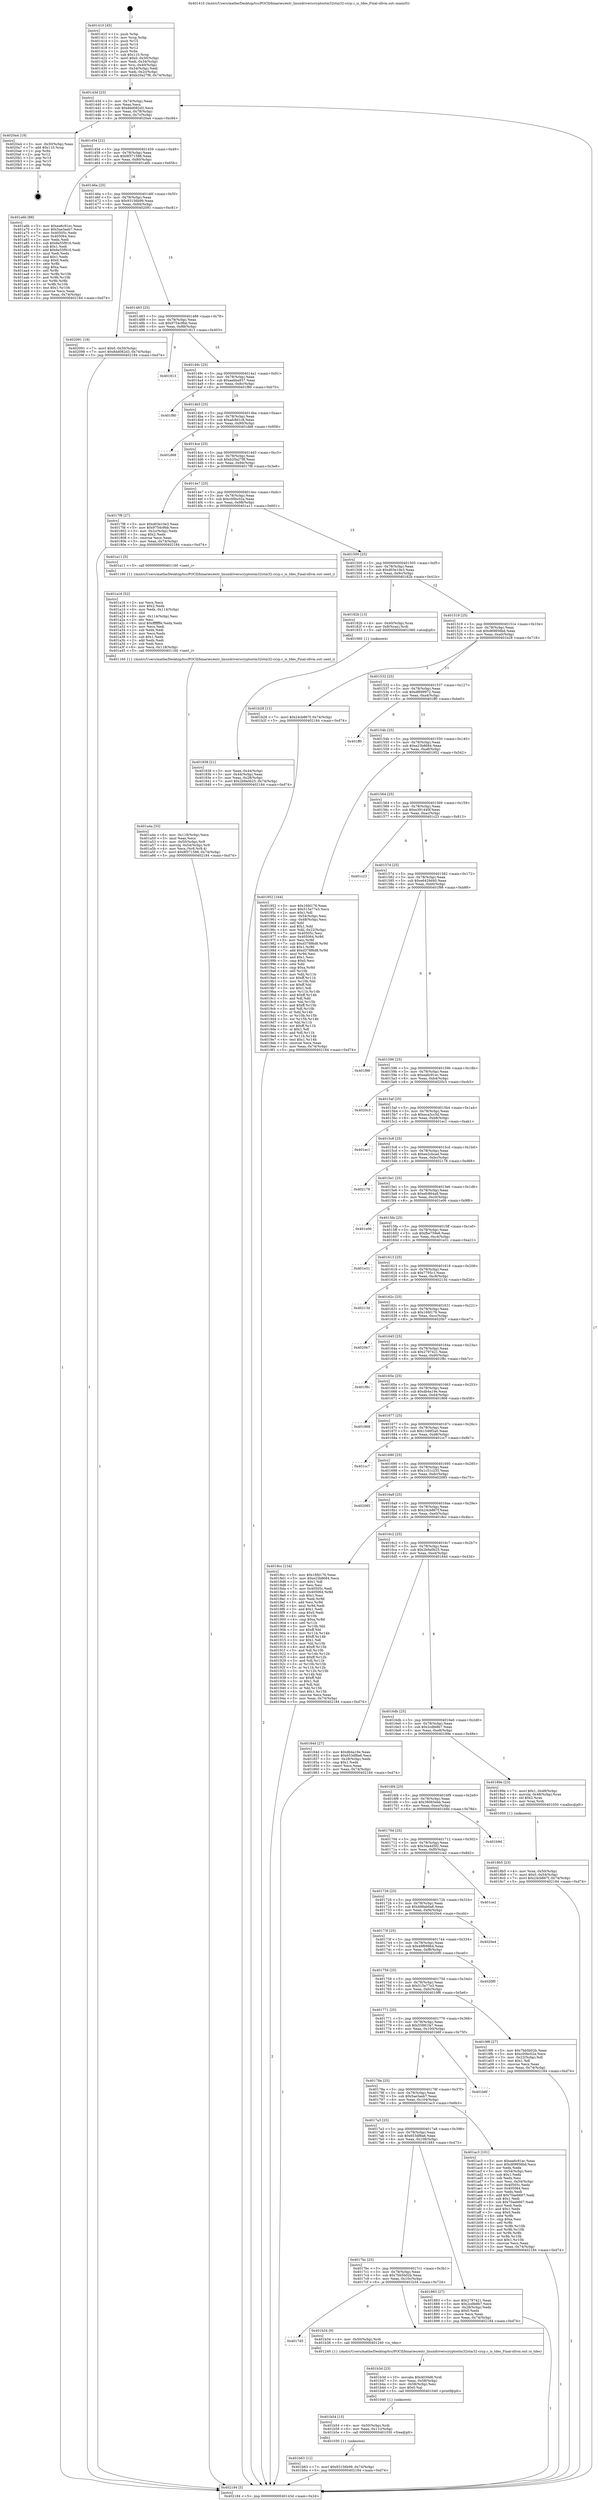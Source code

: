 digraph "0x401410" {
  label = "0x401410 (/mnt/c/Users/mathe/Desktop/tcc/POCII/binaries/extr_linuxdriverscryptostm32stm32-cryp.c_is_tdes_Final-ollvm.out::main(0))"
  labelloc = "t"
  node[shape=record]

  Entry [label="",width=0.3,height=0.3,shape=circle,fillcolor=black,style=filled]
  "0x40143d" [label="{
     0x40143d [23]\l
     | [instrs]\l
     &nbsp;&nbsp;0x40143d \<+3\>: mov -0x74(%rbp),%eax\l
     &nbsp;&nbsp;0x401440 \<+2\>: mov %eax,%ecx\l
     &nbsp;&nbsp;0x401442 \<+6\>: sub $0x8dd082d3,%ecx\l
     &nbsp;&nbsp;0x401448 \<+3\>: mov %eax,-0x78(%rbp)\l
     &nbsp;&nbsp;0x40144b \<+3\>: mov %ecx,-0x7c(%rbp)\l
     &nbsp;&nbsp;0x40144e \<+6\>: je 00000000004020a4 \<main+0xc94\>\l
  }"]
  "0x4020a4" [label="{
     0x4020a4 [19]\l
     | [instrs]\l
     &nbsp;&nbsp;0x4020a4 \<+3\>: mov -0x30(%rbp),%eax\l
     &nbsp;&nbsp;0x4020a7 \<+7\>: add $0x110,%rsp\l
     &nbsp;&nbsp;0x4020ae \<+1\>: pop %rbx\l
     &nbsp;&nbsp;0x4020af \<+2\>: pop %r12\l
     &nbsp;&nbsp;0x4020b1 \<+2\>: pop %r14\l
     &nbsp;&nbsp;0x4020b3 \<+2\>: pop %r15\l
     &nbsp;&nbsp;0x4020b5 \<+1\>: pop %rbp\l
     &nbsp;&nbsp;0x4020b6 \<+1\>: ret\l
  }"]
  "0x401454" [label="{
     0x401454 [22]\l
     | [instrs]\l
     &nbsp;&nbsp;0x401454 \<+5\>: jmp 0000000000401459 \<main+0x49\>\l
     &nbsp;&nbsp;0x401459 \<+3\>: mov -0x78(%rbp),%eax\l
     &nbsp;&nbsp;0x40145c \<+5\>: sub $0x8f371588,%eax\l
     &nbsp;&nbsp;0x401461 \<+3\>: mov %eax,-0x80(%rbp)\l
     &nbsp;&nbsp;0x401464 \<+6\>: je 0000000000401a6b \<main+0x65b\>\l
  }"]
  Exit [label="",width=0.3,height=0.3,shape=circle,fillcolor=black,style=filled,peripheries=2]
  "0x401a6b" [label="{
     0x401a6b [88]\l
     | [instrs]\l
     &nbsp;&nbsp;0x401a6b \<+5\>: mov $0xea6c91ec,%eax\l
     &nbsp;&nbsp;0x401a70 \<+5\>: mov $0x5ae3aeb7,%ecx\l
     &nbsp;&nbsp;0x401a75 \<+7\>: mov 0x40505c,%edx\l
     &nbsp;&nbsp;0x401a7c \<+7\>: mov 0x405064,%esi\l
     &nbsp;&nbsp;0x401a83 \<+2\>: mov %edx,%edi\l
     &nbsp;&nbsp;0x401a85 \<+6\>: sub $0x6e55f916,%edi\l
     &nbsp;&nbsp;0x401a8b \<+3\>: sub $0x1,%edi\l
     &nbsp;&nbsp;0x401a8e \<+6\>: add $0x6e55f916,%edi\l
     &nbsp;&nbsp;0x401a94 \<+3\>: imul %edi,%edx\l
     &nbsp;&nbsp;0x401a97 \<+3\>: and $0x1,%edx\l
     &nbsp;&nbsp;0x401a9a \<+3\>: cmp $0x0,%edx\l
     &nbsp;&nbsp;0x401a9d \<+4\>: sete %r8b\l
     &nbsp;&nbsp;0x401aa1 \<+3\>: cmp $0xa,%esi\l
     &nbsp;&nbsp;0x401aa4 \<+4\>: setl %r9b\l
     &nbsp;&nbsp;0x401aa8 \<+3\>: mov %r8b,%r10b\l
     &nbsp;&nbsp;0x401aab \<+3\>: and %r9b,%r10b\l
     &nbsp;&nbsp;0x401aae \<+3\>: xor %r9b,%r8b\l
     &nbsp;&nbsp;0x401ab1 \<+3\>: or %r8b,%r10b\l
     &nbsp;&nbsp;0x401ab4 \<+4\>: test $0x1,%r10b\l
     &nbsp;&nbsp;0x401ab8 \<+3\>: cmovne %ecx,%eax\l
     &nbsp;&nbsp;0x401abb \<+3\>: mov %eax,-0x74(%rbp)\l
     &nbsp;&nbsp;0x401abe \<+5\>: jmp 0000000000402184 \<main+0xd74\>\l
  }"]
  "0x40146a" [label="{
     0x40146a [25]\l
     | [instrs]\l
     &nbsp;&nbsp;0x40146a \<+5\>: jmp 000000000040146f \<main+0x5f\>\l
     &nbsp;&nbsp;0x40146f \<+3\>: mov -0x78(%rbp),%eax\l
     &nbsp;&nbsp;0x401472 \<+5\>: sub $0x93156b99,%eax\l
     &nbsp;&nbsp;0x401477 \<+6\>: mov %eax,-0x84(%rbp)\l
     &nbsp;&nbsp;0x40147d \<+6\>: je 0000000000402091 \<main+0xc81\>\l
  }"]
  "0x401b63" [label="{
     0x401b63 [12]\l
     | [instrs]\l
     &nbsp;&nbsp;0x401b63 \<+7\>: movl $0x93156b99,-0x74(%rbp)\l
     &nbsp;&nbsp;0x401b6a \<+5\>: jmp 0000000000402184 \<main+0xd74\>\l
  }"]
  "0x402091" [label="{
     0x402091 [19]\l
     | [instrs]\l
     &nbsp;&nbsp;0x402091 \<+7\>: movl $0x0,-0x30(%rbp)\l
     &nbsp;&nbsp;0x402098 \<+7\>: movl $0x8dd082d3,-0x74(%rbp)\l
     &nbsp;&nbsp;0x40209f \<+5\>: jmp 0000000000402184 \<main+0xd74\>\l
  }"]
  "0x401483" [label="{
     0x401483 [25]\l
     | [instrs]\l
     &nbsp;&nbsp;0x401483 \<+5\>: jmp 0000000000401488 \<main+0x78\>\l
     &nbsp;&nbsp;0x401488 \<+3\>: mov -0x78(%rbp),%eax\l
     &nbsp;&nbsp;0x40148b \<+5\>: sub $0x9754c9bb,%eax\l
     &nbsp;&nbsp;0x401490 \<+6\>: mov %eax,-0x88(%rbp)\l
     &nbsp;&nbsp;0x401496 \<+6\>: je 0000000000401813 \<main+0x403\>\l
  }"]
  "0x401b54" [label="{
     0x401b54 [15]\l
     | [instrs]\l
     &nbsp;&nbsp;0x401b54 \<+4\>: mov -0x50(%rbp),%rdi\l
     &nbsp;&nbsp;0x401b58 \<+6\>: mov %eax,-0x11c(%rbp)\l
     &nbsp;&nbsp;0x401b5e \<+5\>: call 0000000000401030 \<free@plt\>\l
     | [calls]\l
     &nbsp;&nbsp;0x401030 \{1\} (unknown)\l
  }"]
  "0x401813" [label="{
     0x401813\l
  }", style=dashed]
  "0x40149c" [label="{
     0x40149c [25]\l
     | [instrs]\l
     &nbsp;&nbsp;0x40149c \<+5\>: jmp 00000000004014a1 \<main+0x91\>\l
     &nbsp;&nbsp;0x4014a1 \<+3\>: mov -0x78(%rbp),%eax\l
     &nbsp;&nbsp;0x4014a4 \<+5\>: sub $0xaebba937,%eax\l
     &nbsp;&nbsp;0x4014a9 \<+6\>: mov %eax,-0x8c(%rbp)\l
     &nbsp;&nbsp;0x4014af \<+6\>: je 0000000000401f80 \<main+0xb70\>\l
  }"]
  "0x401b3d" [label="{
     0x401b3d [23]\l
     | [instrs]\l
     &nbsp;&nbsp;0x401b3d \<+10\>: movabs $0x4030d6,%rdi\l
     &nbsp;&nbsp;0x401b47 \<+3\>: mov %eax,-0x58(%rbp)\l
     &nbsp;&nbsp;0x401b4a \<+3\>: mov -0x58(%rbp),%esi\l
     &nbsp;&nbsp;0x401b4d \<+2\>: mov $0x0,%al\l
     &nbsp;&nbsp;0x401b4f \<+5\>: call 0000000000401040 \<printf@plt\>\l
     | [calls]\l
     &nbsp;&nbsp;0x401040 \{1\} (unknown)\l
  }"]
  "0x401f80" [label="{
     0x401f80\l
  }", style=dashed]
  "0x4014b5" [label="{
     0x4014b5 [25]\l
     | [instrs]\l
     &nbsp;&nbsp;0x4014b5 \<+5\>: jmp 00000000004014ba \<main+0xaa\>\l
     &nbsp;&nbsp;0x4014ba \<+3\>: mov -0x78(%rbp),%eax\l
     &nbsp;&nbsp;0x4014bd \<+5\>: sub $0xafc8d1c8,%eax\l
     &nbsp;&nbsp;0x4014c2 \<+6\>: mov %eax,-0x90(%rbp)\l
     &nbsp;&nbsp;0x4014c8 \<+6\>: je 0000000000401d68 \<main+0x958\>\l
  }"]
  "0x4017d5" [label="{
     0x4017d5\l
  }", style=dashed]
  "0x401d68" [label="{
     0x401d68\l
  }", style=dashed]
  "0x4014ce" [label="{
     0x4014ce [25]\l
     | [instrs]\l
     &nbsp;&nbsp;0x4014ce \<+5\>: jmp 00000000004014d3 \<main+0xc3\>\l
     &nbsp;&nbsp;0x4014d3 \<+3\>: mov -0x78(%rbp),%eax\l
     &nbsp;&nbsp;0x4014d6 \<+5\>: sub $0xb20a27f8,%eax\l
     &nbsp;&nbsp;0x4014db \<+6\>: mov %eax,-0x94(%rbp)\l
     &nbsp;&nbsp;0x4014e1 \<+6\>: je 00000000004017f8 \<main+0x3e8\>\l
  }"]
  "0x401b34" [label="{
     0x401b34 [9]\l
     | [instrs]\l
     &nbsp;&nbsp;0x401b34 \<+4\>: mov -0x50(%rbp),%rdi\l
     &nbsp;&nbsp;0x401b38 \<+5\>: call 0000000000401240 \<is_tdes\>\l
     | [calls]\l
     &nbsp;&nbsp;0x401240 \{1\} (/mnt/c/Users/mathe/Desktop/tcc/POCII/binaries/extr_linuxdriverscryptostm32stm32-cryp.c_is_tdes_Final-ollvm.out::is_tdes)\l
  }"]
  "0x4017f8" [label="{
     0x4017f8 [27]\l
     | [instrs]\l
     &nbsp;&nbsp;0x4017f8 \<+5\>: mov $0xd03e10e3,%eax\l
     &nbsp;&nbsp;0x4017fd \<+5\>: mov $0x9754c9bb,%ecx\l
     &nbsp;&nbsp;0x401802 \<+3\>: mov -0x2c(%rbp),%edx\l
     &nbsp;&nbsp;0x401805 \<+3\>: cmp $0x2,%edx\l
     &nbsp;&nbsp;0x401808 \<+3\>: cmovne %ecx,%eax\l
     &nbsp;&nbsp;0x40180b \<+3\>: mov %eax,-0x74(%rbp)\l
     &nbsp;&nbsp;0x40180e \<+5\>: jmp 0000000000402184 \<main+0xd74\>\l
  }"]
  "0x4014e7" [label="{
     0x4014e7 [25]\l
     | [instrs]\l
     &nbsp;&nbsp;0x4014e7 \<+5\>: jmp 00000000004014ec \<main+0xdc\>\l
     &nbsp;&nbsp;0x4014ec \<+3\>: mov -0x78(%rbp),%eax\l
     &nbsp;&nbsp;0x4014ef \<+5\>: sub $0xc00bc02a,%eax\l
     &nbsp;&nbsp;0x4014f4 \<+6\>: mov %eax,-0x98(%rbp)\l
     &nbsp;&nbsp;0x4014fa \<+6\>: je 0000000000401a11 \<main+0x601\>\l
  }"]
  "0x402184" [label="{
     0x402184 [5]\l
     | [instrs]\l
     &nbsp;&nbsp;0x402184 \<+5\>: jmp 000000000040143d \<main+0x2d\>\l
  }"]
  "0x401410" [label="{
     0x401410 [45]\l
     | [instrs]\l
     &nbsp;&nbsp;0x401410 \<+1\>: push %rbp\l
     &nbsp;&nbsp;0x401411 \<+3\>: mov %rsp,%rbp\l
     &nbsp;&nbsp;0x401414 \<+2\>: push %r15\l
     &nbsp;&nbsp;0x401416 \<+2\>: push %r14\l
     &nbsp;&nbsp;0x401418 \<+2\>: push %r12\l
     &nbsp;&nbsp;0x40141a \<+1\>: push %rbx\l
     &nbsp;&nbsp;0x40141b \<+7\>: sub $0x110,%rsp\l
     &nbsp;&nbsp;0x401422 \<+7\>: movl $0x0,-0x30(%rbp)\l
     &nbsp;&nbsp;0x401429 \<+3\>: mov %edi,-0x34(%rbp)\l
     &nbsp;&nbsp;0x40142c \<+4\>: mov %rsi,-0x40(%rbp)\l
     &nbsp;&nbsp;0x401430 \<+3\>: mov -0x34(%rbp),%edi\l
     &nbsp;&nbsp;0x401433 \<+3\>: mov %edi,-0x2c(%rbp)\l
     &nbsp;&nbsp;0x401436 \<+7\>: movl $0xb20a27f8,-0x74(%rbp)\l
  }"]
  "0x401a4a" [label="{
     0x401a4a [33]\l
     | [instrs]\l
     &nbsp;&nbsp;0x401a4a \<+6\>: mov -0x118(%rbp),%ecx\l
     &nbsp;&nbsp;0x401a50 \<+3\>: imul %eax,%ecx\l
     &nbsp;&nbsp;0x401a53 \<+4\>: mov -0x50(%rbp),%r8\l
     &nbsp;&nbsp;0x401a57 \<+4\>: movslq -0x54(%rbp),%r9\l
     &nbsp;&nbsp;0x401a5b \<+4\>: mov %ecx,(%r8,%r9,4)\l
     &nbsp;&nbsp;0x401a5f \<+7\>: movl $0x8f371588,-0x74(%rbp)\l
     &nbsp;&nbsp;0x401a66 \<+5\>: jmp 0000000000402184 \<main+0xd74\>\l
  }"]
  "0x401a11" [label="{
     0x401a11 [5]\l
     | [instrs]\l
     &nbsp;&nbsp;0x401a11 \<+5\>: call 0000000000401160 \<next_i\>\l
     | [calls]\l
     &nbsp;&nbsp;0x401160 \{1\} (/mnt/c/Users/mathe/Desktop/tcc/POCII/binaries/extr_linuxdriverscryptostm32stm32-cryp.c_is_tdes_Final-ollvm.out::next_i)\l
  }"]
  "0x401500" [label="{
     0x401500 [25]\l
     | [instrs]\l
     &nbsp;&nbsp;0x401500 \<+5\>: jmp 0000000000401505 \<main+0xf5\>\l
     &nbsp;&nbsp;0x401505 \<+3\>: mov -0x78(%rbp),%eax\l
     &nbsp;&nbsp;0x401508 \<+5\>: sub $0xd03e10e3,%eax\l
     &nbsp;&nbsp;0x40150d \<+6\>: mov %eax,-0x9c(%rbp)\l
     &nbsp;&nbsp;0x401513 \<+6\>: je 000000000040182b \<main+0x41b\>\l
  }"]
  "0x401a16" [label="{
     0x401a16 [52]\l
     | [instrs]\l
     &nbsp;&nbsp;0x401a16 \<+2\>: xor %ecx,%ecx\l
     &nbsp;&nbsp;0x401a18 \<+5\>: mov $0x2,%edx\l
     &nbsp;&nbsp;0x401a1d \<+6\>: mov %edx,-0x114(%rbp)\l
     &nbsp;&nbsp;0x401a23 \<+1\>: cltd\l
     &nbsp;&nbsp;0x401a24 \<+6\>: mov -0x114(%rbp),%esi\l
     &nbsp;&nbsp;0x401a2a \<+2\>: idiv %esi\l
     &nbsp;&nbsp;0x401a2c \<+6\>: imul $0xfffffffe,%edx,%edx\l
     &nbsp;&nbsp;0x401a32 \<+2\>: mov %ecx,%edi\l
     &nbsp;&nbsp;0x401a34 \<+2\>: sub %edx,%edi\l
     &nbsp;&nbsp;0x401a36 \<+2\>: mov %ecx,%edx\l
     &nbsp;&nbsp;0x401a38 \<+3\>: sub $0x1,%edx\l
     &nbsp;&nbsp;0x401a3b \<+2\>: add %edx,%edi\l
     &nbsp;&nbsp;0x401a3d \<+2\>: sub %edi,%ecx\l
     &nbsp;&nbsp;0x401a3f \<+6\>: mov %ecx,-0x118(%rbp)\l
     &nbsp;&nbsp;0x401a45 \<+5\>: call 0000000000401160 \<next_i\>\l
     | [calls]\l
     &nbsp;&nbsp;0x401160 \{1\} (/mnt/c/Users/mathe/Desktop/tcc/POCII/binaries/extr_linuxdriverscryptostm32stm32-cryp.c_is_tdes_Final-ollvm.out::next_i)\l
  }"]
  "0x40182b" [label="{
     0x40182b [13]\l
     | [instrs]\l
     &nbsp;&nbsp;0x40182b \<+4\>: mov -0x40(%rbp),%rax\l
     &nbsp;&nbsp;0x40182f \<+4\>: mov 0x8(%rax),%rdi\l
     &nbsp;&nbsp;0x401833 \<+5\>: call 0000000000401060 \<atoi@plt\>\l
     | [calls]\l
     &nbsp;&nbsp;0x401060 \{1\} (unknown)\l
  }"]
  "0x401519" [label="{
     0x401519 [25]\l
     | [instrs]\l
     &nbsp;&nbsp;0x401519 \<+5\>: jmp 000000000040151e \<main+0x10e\>\l
     &nbsp;&nbsp;0x40151e \<+3\>: mov -0x78(%rbp),%eax\l
     &nbsp;&nbsp;0x401521 \<+5\>: sub $0xd69856bd,%eax\l
     &nbsp;&nbsp;0x401526 \<+6\>: mov %eax,-0xa0(%rbp)\l
     &nbsp;&nbsp;0x40152c \<+6\>: je 0000000000401b28 \<main+0x718\>\l
  }"]
  "0x401838" [label="{
     0x401838 [21]\l
     | [instrs]\l
     &nbsp;&nbsp;0x401838 \<+3\>: mov %eax,-0x44(%rbp)\l
     &nbsp;&nbsp;0x40183b \<+3\>: mov -0x44(%rbp),%eax\l
     &nbsp;&nbsp;0x40183e \<+3\>: mov %eax,-0x28(%rbp)\l
     &nbsp;&nbsp;0x401841 \<+7\>: movl $0x2b9a0b25,-0x74(%rbp)\l
     &nbsp;&nbsp;0x401848 \<+5\>: jmp 0000000000402184 \<main+0xd74\>\l
  }"]
  "0x4018b5" [label="{
     0x4018b5 [23]\l
     | [instrs]\l
     &nbsp;&nbsp;0x4018b5 \<+4\>: mov %rax,-0x50(%rbp)\l
     &nbsp;&nbsp;0x4018b9 \<+7\>: movl $0x0,-0x54(%rbp)\l
     &nbsp;&nbsp;0x4018c0 \<+7\>: movl $0x24cb867f,-0x74(%rbp)\l
     &nbsp;&nbsp;0x4018c7 \<+5\>: jmp 0000000000402184 \<main+0xd74\>\l
  }"]
  "0x401b28" [label="{
     0x401b28 [12]\l
     | [instrs]\l
     &nbsp;&nbsp;0x401b28 \<+7\>: movl $0x24cb867f,-0x74(%rbp)\l
     &nbsp;&nbsp;0x401b2f \<+5\>: jmp 0000000000402184 \<main+0xd74\>\l
  }"]
  "0x401532" [label="{
     0x401532 [25]\l
     | [instrs]\l
     &nbsp;&nbsp;0x401532 \<+5\>: jmp 0000000000401537 \<main+0x127\>\l
     &nbsp;&nbsp;0x401537 \<+3\>: mov -0x78(%rbp),%eax\l
     &nbsp;&nbsp;0x40153a \<+5\>: sub $0xdf699972,%eax\l
     &nbsp;&nbsp;0x40153f \<+6\>: mov %eax,-0xa4(%rbp)\l
     &nbsp;&nbsp;0x401545 \<+6\>: je 0000000000401ff0 \<main+0xbe0\>\l
  }"]
  "0x4017bc" [label="{
     0x4017bc [25]\l
     | [instrs]\l
     &nbsp;&nbsp;0x4017bc \<+5\>: jmp 00000000004017c1 \<main+0x3b1\>\l
     &nbsp;&nbsp;0x4017c1 \<+3\>: mov -0x78(%rbp),%eax\l
     &nbsp;&nbsp;0x4017c4 \<+5\>: sub $0x7bb5b02b,%eax\l
     &nbsp;&nbsp;0x4017c9 \<+6\>: mov %eax,-0x10c(%rbp)\l
     &nbsp;&nbsp;0x4017cf \<+6\>: je 0000000000401b34 \<main+0x724\>\l
  }"]
  "0x401ff0" [label="{
     0x401ff0\l
  }", style=dashed]
  "0x40154b" [label="{
     0x40154b [25]\l
     | [instrs]\l
     &nbsp;&nbsp;0x40154b \<+5\>: jmp 0000000000401550 \<main+0x140\>\l
     &nbsp;&nbsp;0x401550 \<+3\>: mov -0x78(%rbp),%eax\l
     &nbsp;&nbsp;0x401553 \<+5\>: sub $0xe23b8684,%eax\l
     &nbsp;&nbsp;0x401558 \<+6\>: mov %eax,-0xa8(%rbp)\l
     &nbsp;&nbsp;0x40155e \<+6\>: je 0000000000401952 \<main+0x542\>\l
  }"]
  "0x401883" [label="{
     0x401883 [27]\l
     | [instrs]\l
     &nbsp;&nbsp;0x401883 \<+5\>: mov $0x2797421,%eax\l
     &nbsp;&nbsp;0x401888 \<+5\>: mov $0x2cdfe8b7,%ecx\l
     &nbsp;&nbsp;0x40188d \<+3\>: mov -0x28(%rbp),%edx\l
     &nbsp;&nbsp;0x401890 \<+3\>: cmp $0x0,%edx\l
     &nbsp;&nbsp;0x401893 \<+3\>: cmove %ecx,%eax\l
     &nbsp;&nbsp;0x401896 \<+3\>: mov %eax,-0x74(%rbp)\l
     &nbsp;&nbsp;0x401899 \<+5\>: jmp 0000000000402184 \<main+0xd74\>\l
  }"]
  "0x401952" [label="{
     0x401952 [164]\l
     | [instrs]\l
     &nbsp;&nbsp;0x401952 \<+5\>: mov $0x16fd176,%eax\l
     &nbsp;&nbsp;0x401957 \<+5\>: mov $0x515e77e3,%ecx\l
     &nbsp;&nbsp;0x40195c \<+2\>: mov $0x1,%dl\l
     &nbsp;&nbsp;0x40195e \<+3\>: mov -0x54(%rbp),%esi\l
     &nbsp;&nbsp;0x401961 \<+3\>: cmp -0x48(%rbp),%esi\l
     &nbsp;&nbsp;0x401964 \<+4\>: setl %dil\l
     &nbsp;&nbsp;0x401968 \<+4\>: and $0x1,%dil\l
     &nbsp;&nbsp;0x40196c \<+4\>: mov %dil,-0x22(%rbp)\l
     &nbsp;&nbsp;0x401970 \<+7\>: mov 0x40505c,%esi\l
     &nbsp;&nbsp;0x401977 \<+8\>: mov 0x405064,%r8d\l
     &nbsp;&nbsp;0x40197f \<+3\>: mov %esi,%r9d\l
     &nbsp;&nbsp;0x401982 \<+7\>: sub $0xd378f6d8,%r9d\l
     &nbsp;&nbsp;0x401989 \<+4\>: sub $0x1,%r9d\l
     &nbsp;&nbsp;0x40198d \<+7\>: add $0xd378f6d8,%r9d\l
     &nbsp;&nbsp;0x401994 \<+4\>: imul %r9d,%esi\l
     &nbsp;&nbsp;0x401998 \<+3\>: and $0x1,%esi\l
     &nbsp;&nbsp;0x40199b \<+3\>: cmp $0x0,%esi\l
     &nbsp;&nbsp;0x40199e \<+4\>: sete %dil\l
     &nbsp;&nbsp;0x4019a2 \<+4\>: cmp $0xa,%r8d\l
     &nbsp;&nbsp;0x4019a6 \<+4\>: setl %r10b\l
     &nbsp;&nbsp;0x4019aa \<+3\>: mov %dil,%r11b\l
     &nbsp;&nbsp;0x4019ad \<+4\>: xor $0xff,%r11b\l
     &nbsp;&nbsp;0x4019b1 \<+3\>: mov %r10b,%bl\l
     &nbsp;&nbsp;0x4019b4 \<+3\>: xor $0xff,%bl\l
     &nbsp;&nbsp;0x4019b7 \<+3\>: xor $0x1,%dl\l
     &nbsp;&nbsp;0x4019ba \<+3\>: mov %r11b,%r14b\l
     &nbsp;&nbsp;0x4019bd \<+4\>: and $0xff,%r14b\l
     &nbsp;&nbsp;0x4019c1 \<+3\>: and %dl,%dil\l
     &nbsp;&nbsp;0x4019c4 \<+3\>: mov %bl,%r15b\l
     &nbsp;&nbsp;0x4019c7 \<+4\>: and $0xff,%r15b\l
     &nbsp;&nbsp;0x4019cb \<+3\>: and %dl,%r10b\l
     &nbsp;&nbsp;0x4019ce \<+3\>: or %dil,%r14b\l
     &nbsp;&nbsp;0x4019d1 \<+3\>: or %r10b,%r15b\l
     &nbsp;&nbsp;0x4019d4 \<+3\>: xor %r15b,%r14b\l
     &nbsp;&nbsp;0x4019d7 \<+3\>: or %bl,%r11b\l
     &nbsp;&nbsp;0x4019da \<+4\>: xor $0xff,%r11b\l
     &nbsp;&nbsp;0x4019de \<+3\>: or $0x1,%dl\l
     &nbsp;&nbsp;0x4019e1 \<+3\>: and %dl,%r11b\l
     &nbsp;&nbsp;0x4019e4 \<+3\>: or %r11b,%r14b\l
     &nbsp;&nbsp;0x4019e7 \<+4\>: test $0x1,%r14b\l
     &nbsp;&nbsp;0x4019eb \<+3\>: cmovne %ecx,%eax\l
     &nbsp;&nbsp;0x4019ee \<+3\>: mov %eax,-0x74(%rbp)\l
     &nbsp;&nbsp;0x4019f1 \<+5\>: jmp 0000000000402184 \<main+0xd74\>\l
  }"]
  "0x401564" [label="{
     0x401564 [25]\l
     | [instrs]\l
     &nbsp;&nbsp;0x401564 \<+5\>: jmp 0000000000401569 \<main+0x159\>\l
     &nbsp;&nbsp;0x401569 \<+3\>: mov -0x78(%rbp),%eax\l
     &nbsp;&nbsp;0x40156c \<+5\>: sub $0xe391440f,%eax\l
     &nbsp;&nbsp;0x401571 \<+6\>: mov %eax,-0xac(%rbp)\l
     &nbsp;&nbsp;0x401577 \<+6\>: je 0000000000401c23 \<main+0x813\>\l
  }"]
  "0x4017a3" [label="{
     0x4017a3 [25]\l
     | [instrs]\l
     &nbsp;&nbsp;0x4017a3 \<+5\>: jmp 00000000004017a8 \<main+0x398\>\l
     &nbsp;&nbsp;0x4017a8 \<+3\>: mov -0x78(%rbp),%eax\l
     &nbsp;&nbsp;0x4017ab \<+5\>: sub $0x653df8a6,%eax\l
     &nbsp;&nbsp;0x4017b0 \<+6\>: mov %eax,-0x108(%rbp)\l
     &nbsp;&nbsp;0x4017b6 \<+6\>: je 0000000000401883 \<main+0x473\>\l
  }"]
  "0x401c23" [label="{
     0x401c23\l
  }", style=dashed]
  "0x40157d" [label="{
     0x40157d [25]\l
     | [instrs]\l
     &nbsp;&nbsp;0x40157d \<+5\>: jmp 0000000000401582 \<main+0x172\>\l
     &nbsp;&nbsp;0x401582 \<+3\>: mov -0x78(%rbp),%eax\l
     &nbsp;&nbsp;0x401585 \<+5\>: sub $0xe6429d40,%eax\l
     &nbsp;&nbsp;0x40158a \<+6\>: mov %eax,-0xb0(%rbp)\l
     &nbsp;&nbsp;0x401590 \<+6\>: je 0000000000401f98 \<main+0xb88\>\l
  }"]
  "0x401ac3" [label="{
     0x401ac3 [101]\l
     | [instrs]\l
     &nbsp;&nbsp;0x401ac3 \<+5\>: mov $0xea6c91ec,%eax\l
     &nbsp;&nbsp;0x401ac8 \<+5\>: mov $0xd69856bd,%ecx\l
     &nbsp;&nbsp;0x401acd \<+2\>: xor %edx,%edx\l
     &nbsp;&nbsp;0x401acf \<+3\>: mov -0x54(%rbp),%esi\l
     &nbsp;&nbsp;0x401ad2 \<+3\>: sub $0x1,%edx\l
     &nbsp;&nbsp;0x401ad5 \<+2\>: sub %edx,%esi\l
     &nbsp;&nbsp;0x401ad7 \<+3\>: mov %esi,-0x54(%rbp)\l
     &nbsp;&nbsp;0x401ada \<+7\>: mov 0x40505c,%edx\l
     &nbsp;&nbsp;0x401ae1 \<+7\>: mov 0x405064,%esi\l
     &nbsp;&nbsp;0x401ae8 \<+2\>: mov %edx,%edi\l
     &nbsp;&nbsp;0x401aea \<+6\>: add $0x70aeb667,%edi\l
     &nbsp;&nbsp;0x401af0 \<+3\>: sub $0x1,%edi\l
     &nbsp;&nbsp;0x401af3 \<+6\>: sub $0x70aeb667,%edi\l
     &nbsp;&nbsp;0x401af9 \<+3\>: imul %edi,%edx\l
     &nbsp;&nbsp;0x401afc \<+3\>: and $0x1,%edx\l
     &nbsp;&nbsp;0x401aff \<+3\>: cmp $0x0,%edx\l
     &nbsp;&nbsp;0x401b02 \<+4\>: sete %r8b\l
     &nbsp;&nbsp;0x401b06 \<+3\>: cmp $0xa,%esi\l
     &nbsp;&nbsp;0x401b09 \<+4\>: setl %r9b\l
     &nbsp;&nbsp;0x401b0d \<+3\>: mov %r8b,%r10b\l
     &nbsp;&nbsp;0x401b10 \<+3\>: and %r9b,%r10b\l
     &nbsp;&nbsp;0x401b13 \<+3\>: xor %r9b,%r8b\l
     &nbsp;&nbsp;0x401b16 \<+3\>: or %r8b,%r10b\l
     &nbsp;&nbsp;0x401b19 \<+4\>: test $0x1,%r10b\l
     &nbsp;&nbsp;0x401b1d \<+3\>: cmovne %ecx,%eax\l
     &nbsp;&nbsp;0x401b20 \<+3\>: mov %eax,-0x74(%rbp)\l
     &nbsp;&nbsp;0x401b23 \<+5\>: jmp 0000000000402184 \<main+0xd74\>\l
  }"]
  "0x401f98" [label="{
     0x401f98\l
  }", style=dashed]
  "0x401596" [label="{
     0x401596 [25]\l
     | [instrs]\l
     &nbsp;&nbsp;0x401596 \<+5\>: jmp 000000000040159b \<main+0x18b\>\l
     &nbsp;&nbsp;0x40159b \<+3\>: mov -0x78(%rbp),%eax\l
     &nbsp;&nbsp;0x40159e \<+5\>: sub $0xea6c91ec,%eax\l
     &nbsp;&nbsp;0x4015a3 \<+6\>: mov %eax,-0xb4(%rbp)\l
     &nbsp;&nbsp;0x4015a9 \<+6\>: je 00000000004020c3 \<main+0xcb3\>\l
  }"]
  "0x40178a" [label="{
     0x40178a [25]\l
     | [instrs]\l
     &nbsp;&nbsp;0x40178a \<+5\>: jmp 000000000040178f \<main+0x37f\>\l
     &nbsp;&nbsp;0x40178f \<+3\>: mov -0x78(%rbp),%eax\l
     &nbsp;&nbsp;0x401792 \<+5\>: sub $0x5ae3aeb7,%eax\l
     &nbsp;&nbsp;0x401797 \<+6\>: mov %eax,-0x104(%rbp)\l
     &nbsp;&nbsp;0x40179d \<+6\>: je 0000000000401ac3 \<main+0x6b3\>\l
  }"]
  "0x4020c3" [label="{
     0x4020c3\l
  }", style=dashed]
  "0x4015af" [label="{
     0x4015af [25]\l
     | [instrs]\l
     &nbsp;&nbsp;0x4015af \<+5\>: jmp 00000000004015b4 \<main+0x1a4\>\l
     &nbsp;&nbsp;0x4015b4 \<+3\>: mov -0x78(%rbp),%eax\l
     &nbsp;&nbsp;0x4015b7 \<+5\>: sub $0xeca3cc5d,%eax\l
     &nbsp;&nbsp;0x4015bc \<+6\>: mov %eax,-0xb8(%rbp)\l
     &nbsp;&nbsp;0x4015c2 \<+6\>: je 0000000000401ec1 \<main+0xab1\>\l
  }"]
  "0x401b6f" [label="{
     0x401b6f\l
  }", style=dashed]
  "0x401ec1" [label="{
     0x401ec1\l
  }", style=dashed]
  "0x4015c8" [label="{
     0x4015c8 [25]\l
     | [instrs]\l
     &nbsp;&nbsp;0x4015c8 \<+5\>: jmp 00000000004015cd \<main+0x1bd\>\l
     &nbsp;&nbsp;0x4015cd \<+3\>: mov -0x78(%rbp),%eax\l
     &nbsp;&nbsp;0x4015d0 \<+5\>: sub $0xee2cbcad,%eax\l
     &nbsp;&nbsp;0x4015d5 \<+6\>: mov %eax,-0xbc(%rbp)\l
     &nbsp;&nbsp;0x4015db \<+6\>: je 0000000000402178 \<main+0xd68\>\l
  }"]
  "0x401771" [label="{
     0x401771 [25]\l
     | [instrs]\l
     &nbsp;&nbsp;0x401771 \<+5\>: jmp 0000000000401776 \<main+0x366\>\l
     &nbsp;&nbsp;0x401776 \<+3\>: mov -0x78(%rbp),%eax\l
     &nbsp;&nbsp;0x401779 \<+5\>: sub $0x55881fa7,%eax\l
     &nbsp;&nbsp;0x40177e \<+6\>: mov %eax,-0x100(%rbp)\l
     &nbsp;&nbsp;0x401784 \<+6\>: je 0000000000401b6f \<main+0x75f\>\l
  }"]
  "0x402178" [label="{
     0x402178\l
  }", style=dashed]
  "0x4015e1" [label="{
     0x4015e1 [25]\l
     | [instrs]\l
     &nbsp;&nbsp;0x4015e1 \<+5\>: jmp 00000000004015e6 \<main+0x1d6\>\l
     &nbsp;&nbsp;0x4015e6 \<+3\>: mov -0x78(%rbp),%eax\l
     &nbsp;&nbsp;0x4015e9 \<+5\>: sub $0xefc864a8,%eax\l
     &nbsp;&nbsp;0x4015ee \<+6\>: mov %eax,-0xc0(%rbp)\l
     &nbsp;&nbsp;0x4015f4 \<+6\>: je 0000000000401e06 \<main+0x9f6\>\l
  }"]
  "0x4019f6" [label="{
     0x4019f6 [27]\l
     | [instrs]\l
     &nbsp;&nbsp;0x4019f6 \<+5\>: mov $0x7bb5b02b,%eax\l
     &nbsp;&nbsp;0x4019fb \<+5\>: mov $0xc00bc02a,%ecx\l
     &nbsp;&nbsp;0x401a00 \<+3\>: mov -0x22(%rbp),%dl\l
     &nbsp;&nbsp;0x401a03 \<+3\>: test $0x1,%dl\l
     &nbsp;&nbsp;0x401a06 \<+3\>: cmovne %ecx,%eax\l
     &nbsp;&nbsp;0x401a09 \<+3\>: mov %eax,-0x74(%rbp)\l
     &nbsp;&nbsp;0x401a0c \<+5\>: jmp 0000000000402184 \<main+0xd74\>\l
  }"]
  "0x401e06" [label="{
     0x401e06\l
  }", style=dashed]
  "0x4015fa" [label="{
     0x4015fa [25]\l
     | [instrs]\l
     &nbsp;&nbsp;0x4015fa \<+5\>: jmp 00000000004015ff \<main+0x1ef\>\l
     &nbsp;&nbsp;0x4015ff \<+3\>: mov -0x78(%rbp),%eax\l
     &nbsp;&nbsp;0x401602 \<+5\>: sub $0xfbe759e6,%eax\l
     &nbsp;&nbsp;0x401607 \<+6\>: mov %eax,-0xc4(%rbp)\l
     &nbsp;&nbsp;0x40160d \<+6\>: je 0000000000401e31 \<main+0xa21\>\l
  }"]
  "0x401758" [label="{
     0x401758 [25]\l
     | [instrs]\l
     &nbsp;&nbsp;0x401758 \<+5\>: jmp 000000000040175d \<main+0x34d\>\l
     &nbsp;&nbsp;0x40175d \<+3\>: mov -0x78(%rbp),%eax\l
     &nbsp;&nbsp;0x401760 \<+5\>: sub $0x515e77e3,%eax\l
     &nbsp;&nbsp;0x401765 \<+6\>: mov %eax,-0xfc(%rbp)\l
     &nbsp;&nbsp;0x40176b \<+6\>: je 00000000004019f6 \<main+0x5e6\>\l
  }"]
  "0x401e31" [label="{
     0x401e31\l
  }", style=dashed]
  "0x401613" [label="{
     0x401613 [25]\l
     | [instrs]\l
     &nbsp;&nbsp;0x401613 \<+5\>: jmp 0000000000401618 \<main+0x208\>\l
     &nbsp;&nbsp;0x401618 \<+3\>: mov -0x78(%rbp),%eax\l
     &nbsp;&nbsp;0x40161b \<+5\>: sub $0x7795c1,%eax\l
     &nbsp;&nbsp;0x401620 \<+6\>: mov %eax,-0xc8(%rbp)\l
     &nbsp;&nbsp;0x401626 \<+6\>: je 000000000040213d \<main+0xd2d\>\l
  }"]
  "0x4020f0" [label="{
     0x4020f0\l
  }", style=dashed]
  "0x40213d" [label="{
     0x40213d\l
  }", style=dashed]
  "0x40162c" [label="{
     0x40162c [25]\l
     | [instrs]\l
     &nbsp;&nbsp;0x40162c \<+5\>: jmp 0000000000401631 \<main+0x221\>\l
     &nbsp;&nbsp;0x401631 \<+3\>: mov -0x78(%rbp),%eax\l
     &nbsp;&nbsp;0x401634 \<+5\>: sub $0x16fd176,%eax\l
     &nbsp;&nbsp;0x401639 \<+6\>: mov %eax,-0xcc(%rbp)\l
     &nbsp;&nbsp;0x40163f \<+6\>: je 00000000004020b7 \<main+0xca7\>\l
  }"]
  "0x40173f" [label="{
     0x40173f [25]\l
     | [instrs]\l
     &nbsp;&nbsp;0x40173f \<+5\>: jmp 0000000000401744 \<main+0x334\>\l
     &nbsp;&nbsp;0x401744 \<+3\>: mov -0x78(%rbp),%eax\l
     &nbsp;&nbsp;0x401747 \<+5\>: sub $0x49f699b4,%eax\l
     &nbsp;&nbsp;0x40174c \<+6\>: mov %eax,-0xf8(%rbp)\l
     &nbsp;&nbsp;0x401752 \<+6\>: je 00000000004020f0 \<main+0xce0\>\l
  }"]
  "0x4020b7" [label="{
     0x4020b7\l
  }", style=dashed]
  "0x401645" [label="{
     0x401645 [25]\l
     | [instrs]\l
     &nbsp;&nbsp;0x401645 \<+5\>: jmp 000000000040164a \<main+0x23a\>\l
     &nbsp;&nbsp;0x40164a \<+3\>: mov -0x78(%rbp),%eax\l
     &nbsp;&nbsp;0x40164d \<+5\>: sub $0x2797421,%eax\l
     &nbsp;&nbsp;0x401652 \<+6\>: mov %eax,-0xd0(%rbp)\l
     &nbsp;&nbsp;0x401658 \<+6\>: je 0000000000401f8c \<main+0xb7c\>\l
  }"]
  "0x4020e4" [label="{
     0x4020e4\l
  }", style=dashed]
  "0x401f8c" [label="{
     0x401f8c\l
  }", style=dashed]
  "0x40165e" [label="{
     0x40165e [25]\l
     | [instrs]\l
     &nbsp;&nbsp;0x40165e \<+5\>: jmp 0000000000401663 \<main+0x253\>\l
     &nbsp;&nbsp;0x401663 \<+3\>: mov -0x78(%rbp),%eax\l
     &nbsp;&nbsp;0x401666 \<+5\>: sub $0xdb4a19e,%eax\l
     &nbsp;&nbsp;0x40166b \<+6\>: mov %eax,-0xd4(%rbp)\l
     &nbsp;&nbsp;0x401671 \<+6\>: je 0000000000401868 \<main+0x458\>\l
  }"]
  "0x401726" [label="{
     0x401726 [25]\l
     | [instrs]\l
     &nbsp;&nbsp;0x401726 \<+5\>: jmp 000000000040172b \<main+0x31b\>\l
     &nbsp;&nbsp;0x40172b \<+3\>: mov -0x78(%rbp),%eax\l
     &nbsp;&nbsp;0x40172e \<+5\>: sub $0x498ab0a8,%eax\l
     &nbsp;&nbsp;0x401733 \<+6\>: mov %eax,-0xf4(%rbp)\l
     &nbsp;&nbsp;0x401739 \<+6\>: je 00000000004020e4 \<main+0xcd4\>\l
  }"]
  "0x401868" [label="{
     0x401868\l
  }", style=dashed]
  "0x401677" [label="{
     0x401677 [25]\l
     | [instrs]\l
     &nbsp;&nbsp;0x401677 \<+5\>: jmp 000000000040167c \<main+0x26c\>\l
     &nbsp;&nbsp;0x40167c \<+3\>: mov -0x78(%rbp),%eax\l
     &nbsp;&nbsp;0x40167f \<+5\>: sub $0x1548f2a0,%eax\l
     &nbsp;&nbsp;0x401684 \<+6\>: mov %eax,-0xd8(%rbp)\l
     &nbsp;&nbsp;0x40168a \<+6\>: je 0000000000401cc7 \<main+0x8b7\>\l
  }"]
  "0x401ce2" [label="{
     0x401ce2\l
  }", style=dashed]
  "0x401cc7" [label="{
     0x401cc7\l
  }", style=dashed]
  "0x401690" [label="{
     0x401690 [25]\l
     | [instrs]\l
     &nbsp;&nbsp;0x401690 \<+5\>: jmp 0000000000401695 \<main+0x285\>\l
     &nbsp;&nbsp;0x401695 \<+3\>: mov -0x78(%rbp),%eax\l
     &nbsp;&nbsp;0x401698 \<+5\>: sub $0x1c51c235,%eax\l
     &nbsp;&nbsp;0x40169d \<+6\>: mov %eax,-0xdc(%rbp)\l
     &nbsp;&nbsp;0x4016a3 \<+6\>: je 0000000000402085 \<main+0xc75\>\l
  }"]
  "0x40170d" [label="{
     0x40170d [25]\l
     | [instrs]\l
     &nbsp;&nbsp;0x40170d \<+5\>: jmp 0000000000401712 \<main+0x302\>\l
     &nbsp;&nbsp;0x401712 \<+3\>: mov -0x78(%rbp),%eax\l
     &nbsp;&nbsp;0x401715 \<+5\>: sub $0x3da4d5f2,%eax\l
     &nbsp;&nbsp;0x40171a \<+6\>: mov %eax,-0xf0(%rbp)\l
     &nbsp;&nbsp;0x401720 \<+6\>: je 0000000000401ce2 \<main+0x8d2\>\l
  }"]
  "0x402085" [label="{
     0x402085\l
  }", style=dashed]
  "0x4016a9" [label="{
     0x4016a9 [25]\l
     | [instrs]\l
     &nbsp;&nbsp;0x4016a9 \<+5\>: jmp 00000000004016ae \<main+0x29e\>\l
     &nbsp;&nbsp;0x4016ae \<+3\>: mov -0x78(%rbp),%eax\l
     &nbsp;&nbsp;0x4016b1 \<+5\>: sub $0x24cb867f,%eax\l
     &nbsp;&nbsp;0x4016b6 \<+6\>: mov %eax,-0xe0(%rbp)\l
     &nbsp;&nbsp;0x4016bc \<+6\>: je 00000000004018cc \<main+0x4bc\>\l
  }"]
  "0x401b9d" [label="{
     0x401b9d\l
  }", style=dashed]
  "0x4018cc" [label="{
     0x4018cc [134]\l
     | [instrs]\l
     &nbsp;&nbsp;0x4018cc \<+5\>: mov $0x16fd176,%eax\l
     &nbsp;&nbsp;0x4018d1 \<+5\>: mov $0xe23b8684,%ecx\l
     &nbsp;&nbsp;0x4018d6 \<+2\>: mov $0x1,%dl\l
     &nbsp;&nbsp;0x4018d8 \<+2\>: xor %esi,%esi\l
     &nbsp;&nbsp;0x4018da \<+7\>: mov 0x40505c,%edi\l
     &nbsp;&nbsp;0x4018e1 \<+8\>: mov 0x405064,%r8d\l
     &nbsp;&nbsp;0x4018e9 \<+3\>: sub $0x1,%esi\l
     &nbsp;&nbsp;0x4018ec \<+3\>: mov %edi,%r9d\l
     &nbsp;&nbsp;0x4018ef \<+3\>: add %esi,%r9d\l
     &nbsp;&nbsp;0x4018f2 \<+4\>: imul %r9d,%edi\l
     &nbsp;&nbsp;0x4018f6 \<+3\>: and $0x1,%edi\l
     &nbsp;&nbsp;0x4018f9 \<+3\>: cmp $0x0,%edi\l
     &nbsp;&nbsp;0x4018fc \<+4\>: sete %r10b\l
     &nbsp;&nbsp;0x401900 \<+4\>: cmp $0xa,%r8d\l
     &nbsp;&nbsp;0x401904 \<+4\>: setl %r11b\l
     &nbsp;&nbsp;0x401908 \<+3\>: mov %r10b,%bl\l
     &nbsp;&nbsp;0x40190b \<+3\>: xor $0xff,%bl\l
     &nbsp;&nbsp;0x40190e \<+3\>: mov %r11b,%r14b\l
     &nbsp;&nbsp;0x401911 \<+4\>: xor $0xff,%r14b\l
     &nbsp;&nbsp;0x401915 \<+3\>: xor $0x1,%dl\l
     &nbsp;&nbsp;0x401918 \<+3\>: mov %bl,%r15b\l
     &nbsp;&nbsp;0x40191b \<+4\>: and $0xff,%r15b\l
     &nbsp;&nbsp;0x40191f \<+3\>: and %dl,%r10b\l
     &nbsp;&nbsp;0x401922 \<+3\>: mov %r14b,%r12b\l
     &nbsp;&nbsp;0x401925 \<+4\>: and $0xff,%r12b\l
     &nbsp;&nbsp;0x401929 \<+3\>: and %dl,%r11b\l
     &nbsp;&nbsp;0x40192c \<+3\>: or %r10b,%r15b\l
     &nbsp;&nbsp;0x40192f \<+3\>: or %r11b,%r12b\l
     &nbsp;&nbsp;0x401932 \<+3\>: xor %r12b,%r15b\l
     &nbsp;&nbsp;0x401935 \<+3\>: or %r14b,%bl\l
     &nbsp;&nbsp;0x401938 \<+3\>: xor $0xff,%bl\l
     &nbsp;&nbsp;0x40193b \<+3\>: or $0x1,%dl\l
     &nbsp;&nbsp;0x40193e \<+2\>: and %dl,%bl\l
     &nbsp;&nbsp;0x401940 \<+3\>: or %bl,%r15b\l
     &nbsp;&nbsp;0x401943 \<+4\>: test $0x1,%r15b\l
     &nbsp;&nbsp;0x401947 \<+3\>: cmovne %ecx,%eax\l
     &nbsp;&nbsp;0x40194a \<+3\>: mov %eax,-0x74(%rbp)\l
     &nbsp;&nbsp;0x40194d \<+5\>: jmp 0000000000402184 \<main+0xd74\>\l
  }"]
  "0x4016c2" [label="{
     0x4016c2 [25]\l
     | [instrs]\l
     &nbsp;&nbsp;0x4016c2 \<+5\>: jmp 00000000004016c7 \<main+0x2b7\>\l
     &nbsp;&nbsp;0x4016c7 \<+3\>: mov -0x78(%rbp),%eax\l
     &nbsp;&nbsp;0x4016ca \<+5\>: sub $0x2b9a0b25,%eax\l
     &nbsp;&nbsp;0x4016cf \<+6\>: mov %eax,-0xe4(%rbp)\l
     &nbsp;&nbsp;0x4016d5 \<+6\>: je 000000000040184d \<main+0x43d\>\l
  }"]
  "0x4016f4" [label="{
     0x4016f4 [25]\l
     | [instrs]\l
     &nbsp;&nbsp;0x4016f4 \<+5\>: jmp 00000000004016f9 \<main+0x2e9\>\l
     &nbsp;&nbsp;0x4016f9 \<+3\>: mov -0x78(%rbp),%eax\l
     &nbsp;&nbsp;0x4016fc \<+5\>: sub $0x38083ebb,%eax\l
     &nbsp;&nbsp;0x401701 \<+6\>: mov %eax,-0xec(%rbp)\l
     &nbsp;&nbsp;0x401707 \<+6\>: je 0000000000401b9d \<main+0x78d\>\l
  }"]
  "0x40184d" [label="{
     0x40184d [27]\l
     | [instrs]\l
     &nbsp;&nbsp;0x40184d \<+5\>: mov $0xdb4a19e,%eax\l
     &nbsp;&nbsp;0x401852 \<+5\>: mov $0x653df8a6,%ecx\l
     &nbsp;&nbsp;0x401857 \<+3\>: mov -0x28(%rbp),%edx\l
     &nbsp;&nbsp;0x40185a \<+3\>: cmp $0x1,%edx\l
     &nbsp;&nbsp;0x40185d \<+3\>: cmovl %ecx,%eax\l
     &nbsp;&nbsp;0x401860 \<+3\>: mov %eax,-0x74(%rbp)\l
     &nbsp;&nbsp;0x401863 \<+5\>: jmp 0000000000402184 \<main+0xd74\>\l
  }"]
  "0x4016db" [label="{
     0x4016db [25]\l
     | [instrs]\l
     &nbsp;&nbsp;0x4016db \<+5\>: jmp 00000000004016e0 \<main+0x2d0\>\l
     &nbsp;&nbsp;0x4016e0 \<+3\>: mov -0x78(%rbp),%eax\l
     &nbsp;&nbsp;0x4016e3 \<+5\>: sub $0x2cdfe8b7,%eax\l
     &nbsp;&nbsp;0x4016e8 \<+6\>: mov %eax,-0xe8(%rbp)\l
     &nbsp;&nbsp;0x4016ee \<+6\>: je 000000000040189e \<main+0x48e\>\l
  }"]
  "0x40189e" [label="{
     0x40189e [23]\l
     | [instrs]\l
     &nbsp;&nbsp;0x40189e \<+7\>: movl $0x1,-0x48(%rbp)\l
     &nbsp;&nbsp;0x4018a5 \<+4\>: movslq -0x48(%rbp),%rax\l
     &nbsp;&nbsp;0x4018a9 \<+4\>: shl $0x2,%rax\l
     &nbsp;&nbsp;0x4018ad \<+3\>: mov %rax,%rdi\l
     &nbsp;&nbsp;0x4018b0 \<+5\>: call 0000000000401050 \<malloc@plt\>\l
     | [calls]\l
     &nbsp;&nbsp;0x401050 \{1\} (unknown)\l
  }"]
  Entry -> "0x401410" [label=" 1"]
  "0x40143d" -> "0x4020a4" [label=" 1"]
  "0x40143d" -> "0x401454" [label=" 17"]
  "0x4020a4" -> Exit [label=" 1"]
  "0x401454" -> "0x401a6b" [label=" 1"]
  "0x401454" -> "0x40146a" [label=" 16"]
  "0x402091" -> "0x402184" [label=" 1"]
  "0x40146a" -> "0x402091" [label=" 1"]
  "0x40146a" -> "0x401483" [label=" 15"]
  "0x401b63" -> "0x402184" [label=" 1"]
  "0x401483" -> "0x401813" [label=" 0"]
  "0x401483" -> "0x40149c" [label=" 15"]
  "0x401b54" -> "0x401b63" [label=" 1"]
  "0x40149c" -> "0x401f80" [label=" 0"]
  "0x40149c" -> "0x4014b5" [label=" 15"]
  "0x401b3d" -> "0x401b54" [label=" 1"]
  "0x4014b5" -> "0x401d68" [label=" 0"]
  "0x4014b5" -> "0x4014ce" [label=" 15"]
  "0x401b34" -> "0x401b3d" [label=" 1"]
  "0x4014ce" -> "0x4017f8" [label=" 1"]
  "0x4014ce" -> "0x4014e7" [label=" 14"]
  "0x4017f8" -> "0x402184" [label=" 1"]
  "0x401410" -> "0x40143d" [label=" 1"]
  "0x402184" -> "0x40143d" [label=" 17"]
  "0x4017bc" -> "0x4017d5" [label=" 0"]
  "0x4014e7" -> "0x401a11" [label=" 1"]
  "0x4014e7" -> "0x401500" [label=" 13"]
  "0x4017bc" -> "0x401b34" [label=" 1"]
  "0x401500" -> "0x40182b" [label=" 1"]
  "0x401500" -> "0x401519" [label=" 12"]
  "0x40182b" -> "0x401838" [label=" 1"]
  "0x401838" -> "0x402184" [label=" 1"]
  "0x401b28" -> "0x402184" [label=" 1"]
  "0x401519" -> "0x401b28" [label=" 1"]
  "0x401519" -> "0x401532" [label=" 11"]
  "0x401ac3" -> "0x402184" [label=" 1"]
  "0x401532" -> "0x401ff0" [label=" 0"]
  "0x401532" -> "0x40154b" [label=" 11"]
  "0x401a6b" -> "0x402184" [label=" 1"]
  "0x40154b" -> "0x401952" [label=" 2"]
  "0x40154b" -> "0x401564" [label=" 9"]
  "0x401a4a" -> "0x402184" [label=" 1"]
  "0x401564" -> "0x401c23" [label=" 0"]
  "0x401564" -> "0x40157d" [label=" 9"]
  "0x401a11" -> "0x401a16" [label=" 1"]
  "0x40157d" -> "0x401f98" [label=" 0"]
  "0x40157d" -> "0x401596" [label=" 9"]
  "0x4019f6" -> "0x402184" [label=" 2"]
  "0x401596" -> "0x4020c3" [label=" 0"]
  "0x401596" -> "0x4015af" [label=" 9"]
  "0x4018cc" -> "0x402184" [label=" 2"]
  "0x4015af" -> "0x401ec1" [label=" 0"]
  "0x4015af" -> "0x4015c8" [label=" 9"]
  "0x4018b5" -> "0x402184" [label=" 1"]
  "0x4015c8" -> "0x402178" [label=" 0"]
  "0x4015c8" -> "0x4015e1" [label=" 9"]
  "0x401883" -> "0x402184" [label=" 1"]
  "0x4015e1" -> "0x401e06" [label=" 0"]
  "0x4015e1" -> "0x4015fa" [label=" 9"]
  "0x4017a3" -> "0x4017bc" [label=" 1"]
  "0x4015fa" -> "0x401e31" [label=" 0"]
  "0x4015fa" -> "0x401613" [label=" 9"]
  "0x401a16" -> "0x401a4a" [label=" 1"]
  "0x401613" -> "0x40213d" [label=" 0"]
  "0x401613" -> "0x40162c" [label=" 9"]
  "0x40178a" -> "0x4017a3" [label=" 2"]
  "0x40162c" -> "0x4020b7" [label=" 0"]
  "0x40162c" -> "0x401645" [label=" 9"]
  "0x401952" -> "0x402184" [label=" 2"]
  "0x401645" -> "0x401f8c" [label=" 0"]
  "0x401645" -> "0x40165e" [label=" 9"]
  "0x401771" -> "0x40178a" [label=" 3"]
  "0x40165e" -> "0x401868" [label=" 0"]
  "0x40165e" -> "0x401677" [label=" 9"]
  "0x40189e" -> "0x4018b5" [label=" 1"]
  "0x401677" -> "0x401cc7" [label=" 0"]
  "0x401677" -> "0x401690" [label=" 9"]
  "0x401758" -> "0x401771" [label=" 3"]
  "0x401690" -> "0x402085" [label=" 0"]
  "0x401690" -> "0x4016a9" [label=" 9"]
  "0x4017a3" -> "0x401883" [label=" 1"]
  "0x4016a9" -> "0x4018cc" [label=" 2"]
  "0x4016a9" -> "0x4016c2" [label=" 7"]
  "0x40173f" -> "0x401758" [label=" 5"]
  "0x4016c2" -> "0x40184d" [label=" 1"]
  "0x4016c2" -> "0x4016db" [label=" 6"]
  "0x40184d" -> "0x402184" [label=" 1"]
  "0x40178a" -> "0x401ac3" [label=" 1"]
  "0x4016db" -> "0x40189e" [label=" 1"]
  "0x4016db" -> "0x4016f4" [label=" 5"]
  "0x40173f" -> "0x4020f0" [label=" 0"]
  "0x4016f4" -> "0x401b9d" [label=" 0"]
  "0x4016f4" -> "0x40170d" [label=" 5"]
  "0x401758" -> "0x4019f6" [label=" 2"]
  "0x40170d" -> "0x401ce2" [label=" 0"]
  "0x40170d" -> "0x401726" [label=" 5"]
  "0x401771" -> "0x401b6f" [label=" 0"]
  "0x401726" -> "0x4020e4" [label=" 0"]
  "0x401726" -> "0x40173f" [label=" 5"]
}
